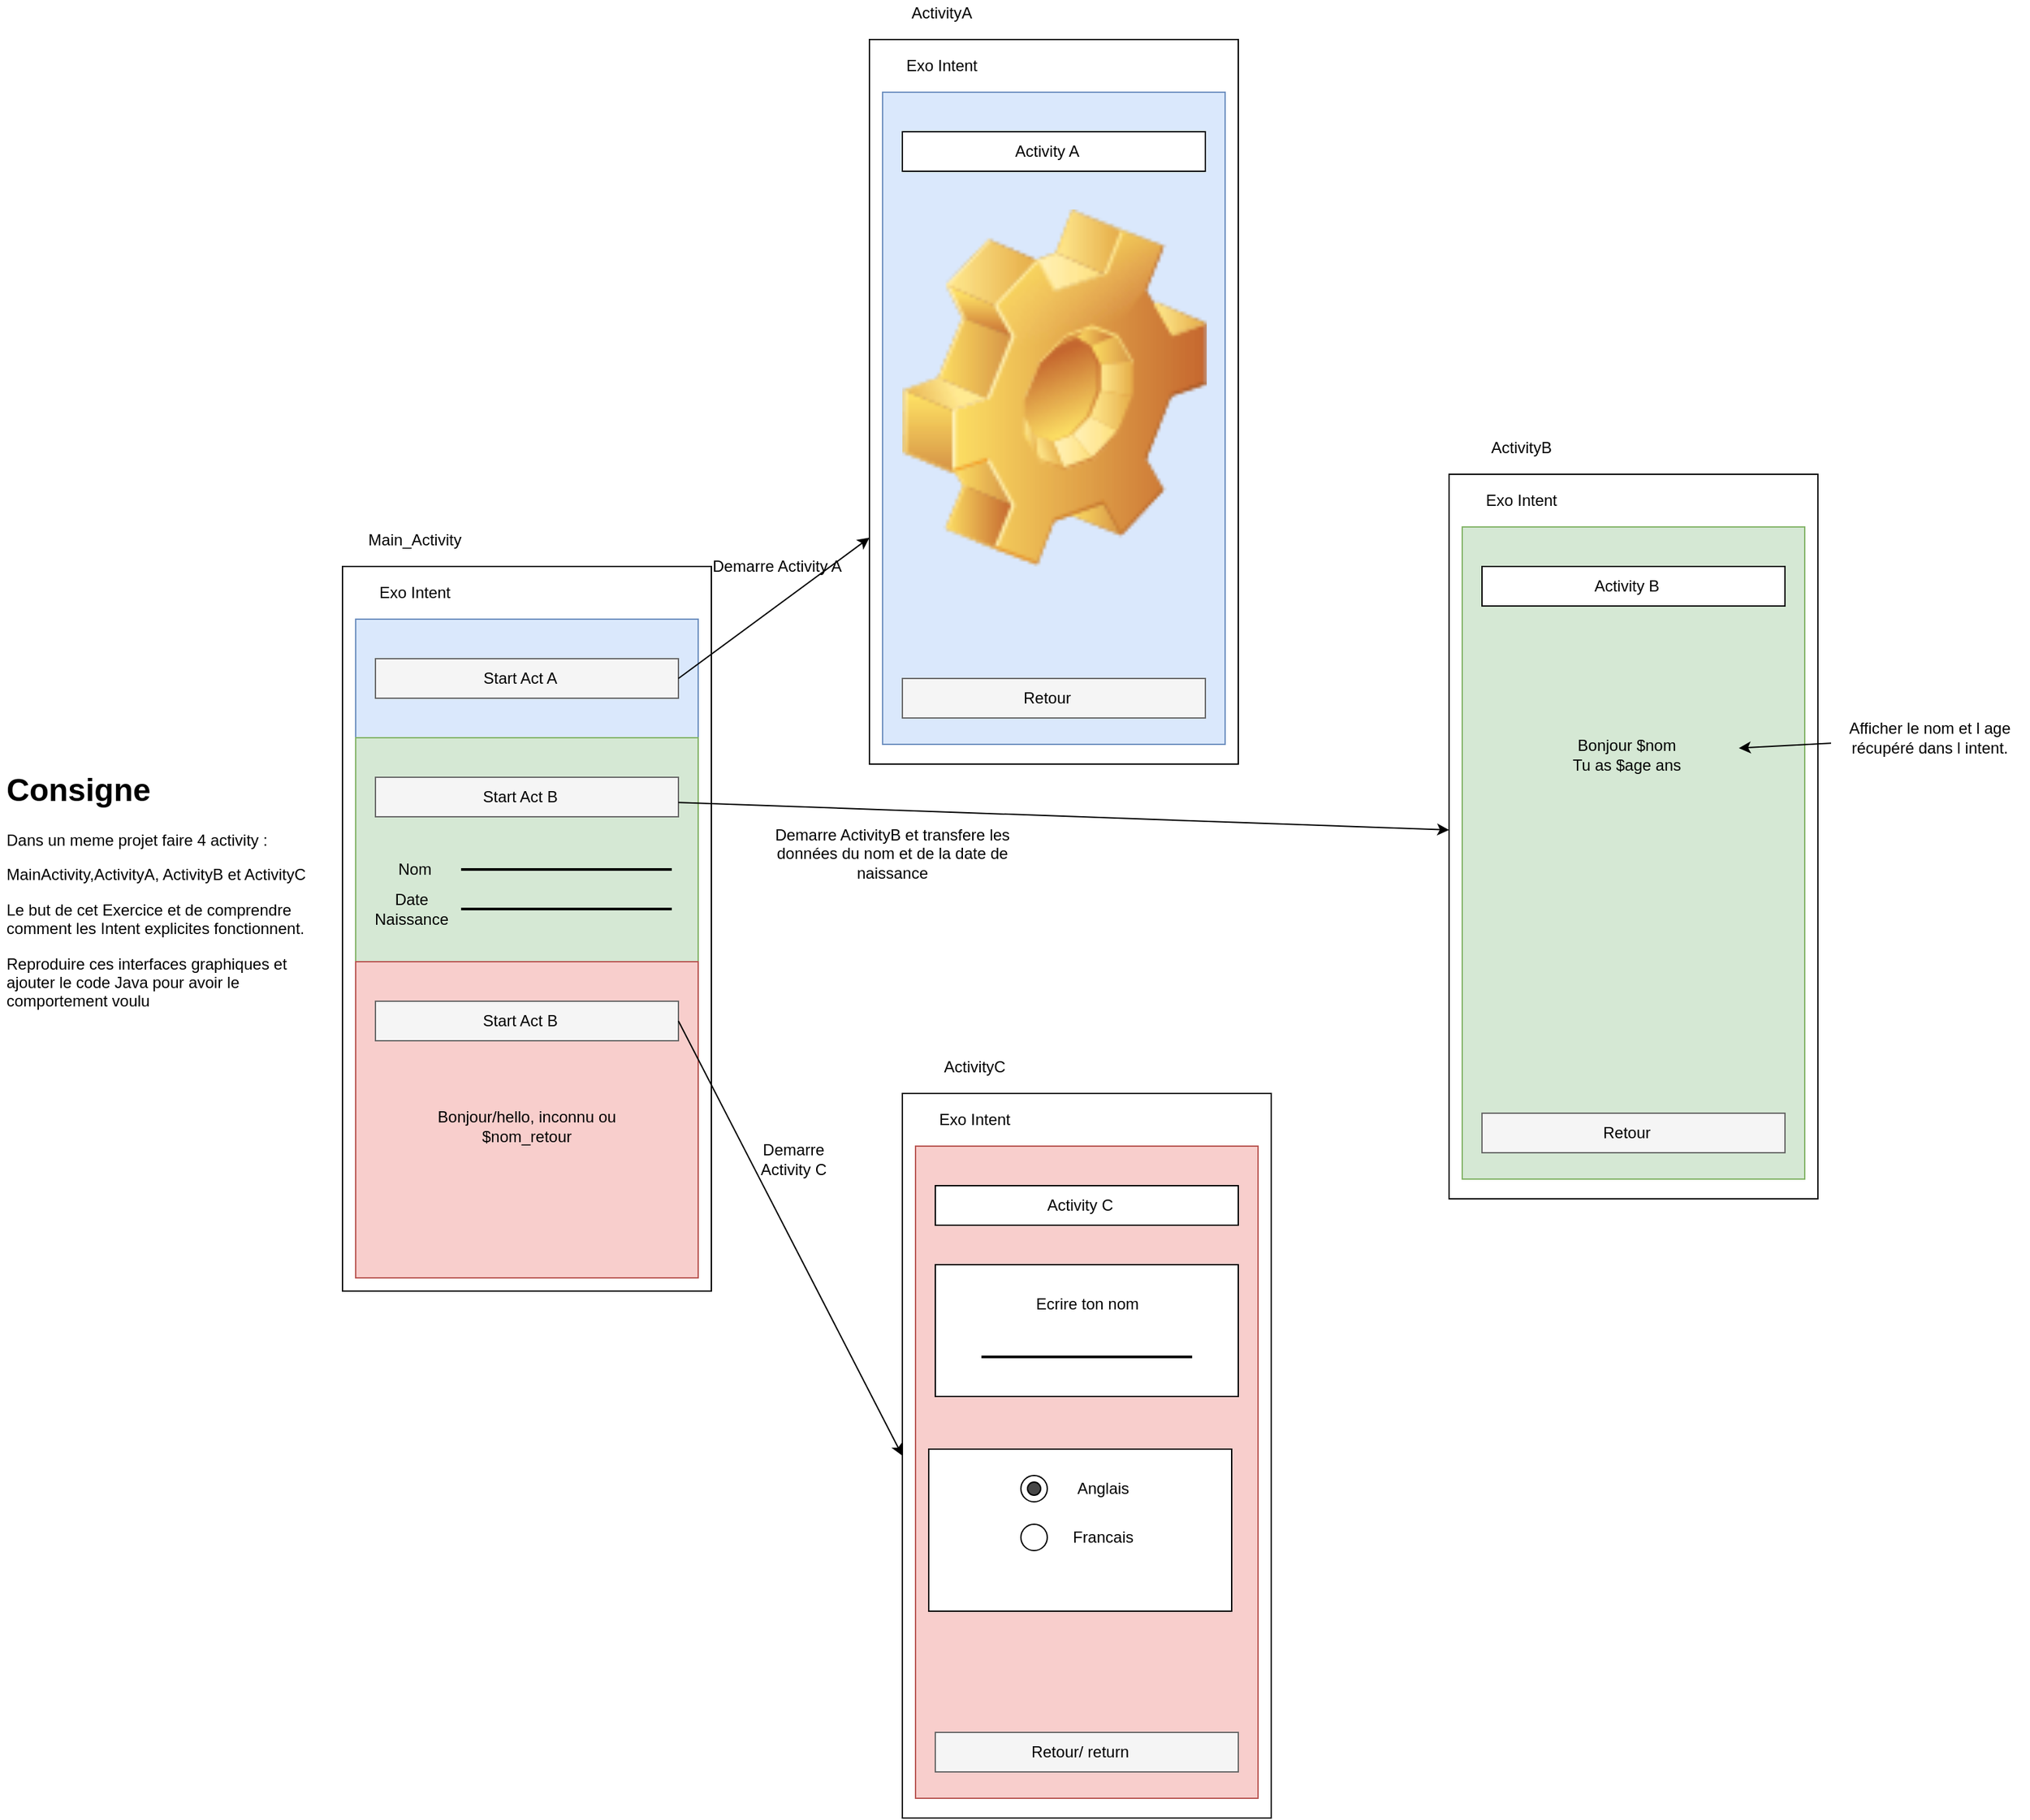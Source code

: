 <mxfile version="14.6.13" type="device"><diagram id="qKYciH_0tpMx4yyxgg5E" name="Page-1"><mxGraphModel dx="2088" dy="2215" grid="1" gridSize="10" guides="1" tooltips="1" connect="1" arrows="1" fold="1" page="1" pageScale="1" pageWidth="1169" pageHeight="1654" math="0" shadow="0"><root><mxCell id="0"/><mxCell id="1" parent="0"/><mxCell id="uBeoM1r_BeSPzZLG_bO7-1" value="" style="rounded=0;whiteSpace=wrap;html=1;" parent="1" vertex="1"><mxGeometry x="120" y="80" width="280" height="550" as="geometry"/></mxCell><mxCell id="uBeoM1r_BeSPzZLG_bO7-2" value="Exo Intent" style="text;html=1;strokeColor=none;fillColor=none;align=center;verticalAlign=middle;whiteSpace=wrap;rounded=0;" parent="1" vertex="1"><mxGeometry x="130" y="90" width="90" height="20" as="geometry"/></mxCell><mxCell id="uBeoM1r_BeSPzZLG_bO7-5" value="" style="rounded=0;whiteSpace=wrap;html=1;" parent="1" vertex="1"><mxGeometry x="130" y="120" width="260" height="500" as="geometry"/></mxCell><mxCell id="uBeoM1r_BeSPzZLG_bO7-12" value="Main_Activity" style="text;html=1;strokeColor=none;fillColor=none;align=center;verticalAlign=middle;whiteSpace=wrap;rounded=0;" parent="1" vertex="1"><mxGeometry x="130" y="50" width="90" height="20" as="geometry"/></mxCell><mxCell id="uBeoM1r_BeSPzZLG_bO7-15" value="&lt;h1&gt;Consigne&lt;/h1&gt;&lt;p&gt;Dans un meme projet faire 4 activity :&lt;/p&gt;&lt;p&gt;MainActivity,ActivityA, ActivityB et ActivityC&lt;/p&gt;&lt;p&gt;Le but de cet Exercice et de comprendre comment les Intent explicites fonctionnent.&lt;/p&gt;&lt;p&gt;Reproduire ces interfaces graphiques et ajouter le code Java pour avoir le comportement voulu&lt;/p&gt;&lt;p&gt;&lt;br&gt;&lt;/p&gt;" style="text;html=1;strokeColor=none;fillColor=none;spacing=5;spacingTop=-20;whiteSpace=wrap;overflow=hidden;rounded=0;" parent="1" vertex="1"><mxGeometry x="-140" y="230" width="250" height="190" as="geometry"/></mxCell><mxCell id="uZxn5VcryZvSBn0iyspM-3" value="" style="rounded=0;whiteSpace=wrap;html=1;fillColor=#dae8fc;strokeColor=#6c8ebf;" vertex="1" parent="1"><mxGeometry x="130" y="120" width="260" height="90" as="geometry"/></mxCell><mxCell id="uZxn5VcryZvSBn0iyspM-1" value="" style="rounded=0;whiteSpace=wrap;html=1;fillColor=#f5f5f5;strokeColor=#666666;fontColor=#333333;" vertex="1" parent="1"><mxGeometry x="145" y="150" width="230" height="30" as="geometry"/></mxCell><mxCell id="uZxn5VcryZvSBn0iyspM-2" value="Start Act A" style="text;html=1;strokeColor=none;fillColor=none;align=center;verticalAlign=middle;whiteSpace=wrap;rounded=0;" vertex="1" parent="1"><mxGeometry x="210" y="155" width="90" height="20" as="geometry"/></mxCell><mxCell id="uZxn5VcryZvSBn0iyspM-4" value="" style="rounded=0;whiteSpace=wrap;html=1;fillColor=#d5e8d4;strokeColor=#82b366;" vertex="1" parent="1"><mxGeometry x="130" y="210" width="260" height="170" as="geometry"/></mxCell><mxCell id="uZxn5VcryZvSBn0iyspM-5" value="Start Act A" style="text;html=1;strokeColor=none;fillColor=none;align=center;verticalAlign=middle;whiteSpace=wrap;rounded=0;" vertex="1" parent="1"><mxGeometry x="210" y="245" width="90" height="20" as="geometry"/></mxCell><mxCell id="uZxn5VcryZvSBn0iyspM-6" value="" style="rounded=0;whiteSpace=wrap;html=1;fillColor=#f5f5f5;strokeColor=#666666;fontColor=#333333;" vertex="1" parent="1"><mxGeometry x="145" y="240" width="230" height="30" as="geometry"/></mxCell><mxCell id="uZxn5VcryZvSBn0iyspM-7" value="Start Act B" style="text;html=1;strokeColor=none;fillColor=none;align=center;verticalAlign=middle;whiteSpace=wrap;rounded=0;" vertex="1" parent="1"><mxGeometry x="210" y="245" width="90" height="20" as="geometry"/></mxCell><mxCell id="uZxn5VcryZvSBn0iyspM-8" value="Nom" style="text;html=1;strokeColor=none;fillColor=none;align=center;verticalAlign=middle;whiteSpace=wrap;rounded=0;" vertex="1" parent="1"><mxGeometry x="155" y="300" width="40" height="20" as="geometry"/></mxCell><mxCell id="uZxn5VcryZvSBn0iyspM-12" value="" style="line;strokeWidth=2;html=1;" vertex="1" parent="1"><mxGeometry x="210" y="305" width="160" height="10" as="geometry"/></mxCell><mxCell id="uZxn5VcryZvSBn0iyspM-13" value="Date Naissance" style="text;html=1;strokeColor=none;fillColor=none;align=center;verticalAlign=middle;whiteSpace=wrap;rounded=0;" vertex="1" parent="1"><mxGeometry x="150" y="330" width="45" height="20" as="geometry"/></mxCell><mxCell id="uZxn5VcryZvSBn0iyspM-14" value="" style="line;strokeWidth=2;html=1;" vertex="1" parent="1"><mxGeometry x="210" y="335" width="160" height="10" as="geometry"/></mxCell><mxCell id="uZxn5VcryZvSBn0iyspM-17" value="" style="rounded=0;whiteSpace=wrap;html=1;fillColor=#f8cecc;strokeColor=#b85450;" vertex="1" parent="1"><mxGeometry x="130" y="380" width="260" height="240" as="geometry"/></mxCell><mxCell id="uZxn5VcryZvSBn0iyspM-15" value="" style="rounded=0;whiteSpace=wrap;html=1;fillColor=#f5f5f5;strokeColor=#666666;fontColor=#333333;" vertex="1" parent="1"><mxGeometry x="145" y="410" width="230" height="30" as="geometry"/></mxCell><mxCell id="uZxn5VcryZvSBn0iyspM-16" value="Start Act B" style="text;html=1;strokeColor=none;fillColor=none;align=center;verticalAlign=middle;whiteSpace=wrap;rounded=0;" vertex="1" parent="1"><mxGeometry x="210" y="415" width="90" height="20" as="geometry"/></mxCell><mxCell id="uZxn5VcryZvSBn0iyspM-18" value="Bonjour/hello, inconnu ou $nom_retour" style="text;html=1;strokeColor=none;fillColor=none;align=center;verticalAlign=middle;whiteSpace=wrap;rounded=0;" vertex="1" parent="1"><mxGeometry x="170" y="480" width="180" height="50" as="geometry"/></mxCell><mxCell id="uZxn5VcryZvSBn0iyspM-19" value="" style="rounded=0;whiteSpace=wrap;html=1;" vertex="1" parent="1"><mxGeometry x="520" y="-320" width="280" height="550" as="geometry"/></mxCell><mxCell id="uZxn5VcryZvSBn0iyspM-20" value="Exo Intent" style="text;html=1;strokeColor=none;fillColor=none;align=center;verticalAlign=middle;whiteSpace=wrap;rounded=0;" vertex="1" parent="1"><mxGeometry x="530" y="-310" width="90" height="20" as="geometry"/></mxCell><mxCell id="uZxn5VcryZvSBn0iyspM-21" value="" style="rounded=0;whiteSpace=wrap;html=1;" vertex="1" parent="1"><mxGeometry x="530" y="-280" width="260" height="495" as="geometry"/></mxCell><mxCell id="uZxn5VcryZvSBn0iyspM-22" value="ActivityA" style="text;html=1;strokeColor=none;fillColor=none;align=center;verticalAlign=middle;whiteSpace=wrap;rounded=0;" vertex="1" parent="1"><mxGeometry x="530" y="-350" width="90" height="20" as="geometry"/></mxCell><mxCell id="uZxn5VcryZvSBn0iyspM-23" value="" style="rounded=0;whiteSpace=wrap;html=1;fillColor=#dae8fc;strokeColor=#6c8ebf;" vertex="1" parent="1"><mxGeometry x="530" y="-280" width="260" height="495" as="geometry"/></mxCell><mxCell id="uZxn5VcryZvSBn0iyspM-24" value="" style="rounded=0;whiteSpace=wrap;html=1;" vertex="1" parent="1"><mxGeometry x="545" y="-250" width="230" height="30" as="geometry"/></mxCell><mxCell id="uZxn5VcryZvSBn0iyspM-25" value="Activity A" style="text;html=1;strokeColor=none;fillColor=none;align=center;verticalAlign=middle;whiteSpace=wrap;rounded=0;" vertex="1" parent="1"><mxGeometry x="610" y="-245" width="90" height="20" as="geometry"/></mxCell><mxCell id="uZxn5VcryZvSBn0iyspM-38" value="" style="rounded=0;whiteSpace=wrap;html=1;fillColor=#f5f5f5;strokeColor=#666666;fontColor=#333333;" vertex="1" parent="1"><mxGeometry x="545" y="165" width="230" height="30" as="geometry"/></mxCell><mxCell id="uZxn5VcryZvSBn0iyspM-39" value="Retour" style="text;html=1;strokeColor=none;fillColor=none;align=center;verticalAlign=middle;whiteSpace=wrap;rounded=0;" vertex="1" parent="1"><mxGeometry x="610" y="170" width="90" height="20" as="geometry"/></mxCell><mxCell id="uZxn5VcryZvSBn0iyspM-40" value="" style="shape=image;html=1;verticalLabelPosition=bottom;verticalAlign=top;imageAspect=1;aspect=fixed;image=img/clipart/Gear_128x128.png" vertex="1" parent="1"><mxGeometry x="545" y="-191" width="231.02" height="271" as="geometry"/></mxCell><mxCell id="uZxn5VcryZvSBn0iyspM-41" value="" style="rounded=0;whiteSpace=wrap;html=1;" vertex="1" parent="1"><mxGeometry x="960" y="10" width="280" height="550" as="geometry"/></mxCell><mxCell id="uZxn5VcryZvSBn0iyspM-42" value="Exo Intent" style="text;html=1;strokeColor=none;fillColor=none;align=center;verticalAlign=middle;whiteSpace=wrap;rounded=0;" vertex="1" parent="1"><mxGeometry x="970" y="20" width="90" height="20" as="geometry"/></mxCell><mxCell id="uZxn5VcryZvSBn0iyspM-43" value="" style="rounded=0;whiteSpace=wrap;html=1;" vertex="1" parent="1"><mxGeometry x="970" y="50" width="260" height="495" as="geometry"/></mxCell><mxCell id="uZxn5VcryZvSBn0iyspM-44" value="ActivityB" style="text;html=1;strokeColor=none;fillColor=none;align=center;verticalAlign=middle;whiteSpace=wrap;rounded=0;" vertex="1" parent="1"><mxGeometry x="970" y="-20" width="90" height="20" as="geometry"/></mxCell><mxCell id="uZxn5VcryZvSBn0iyspM-45" value="" style="rounded=0;whiteSpace=wrap;html=1;fillColor=#d5e8d4;strokeColor=#82b366;" vertex="1" parent="1"><mxGeometry x="970" y="50" width="260" height="495" as="geometry"/></mxCell><mxCell id="uZxn5VcryZvSBn0iyspM-46" value="" style="rounded=0;whiteSpace=wrap;html=1;" vertex="1" parent="1"><mxGeometry x="985" y="80" width="230" height="30" as="geometry"/></mxCell><mxCell id="uZxn5VcryZvSBn0iyspM-47" value="Activity B" style="text;html=1;strokeColor=none;fillColor=none;align=center;verticalAlign=middle;whiteSpace=wrap;rounded=0;" vertex="1" parent="1"><mxGeometry x="1050" y="85" width="90" height="20" as="geometry"/></mxCell><mxCell id="uZxn5VcryZvSBn0iyspM-48" value="" style="rounded=0;whiteSpace=wrap;html=1;fillColor=#f5f5f5;strokeColor=#666666;fontColor=#333333;" vertex="1" parent="1"><mxGeometry x="985" y="495" width="230" height="30" as="geometry"/></mxCell><mxCell id="uZxn5VcryZvSBn0iyspM-49" value="Retour" style="text;html=1;strokeColor=none;fillColor=none;align=center;verticalAlign=middle;whiteSpace=wrap;rounded=0;" vertex="1" parent="1"><mxGeometry x="1050" y="500" width="90" height="20" as="geometry"/></mxCell><mxCell id="uZxn5VcryZvSBn0iyspM-51" value="" style="rounded=0;whiteSpace=wrap;html=1;" vertex="1" parent="1"><mxGeometry x="545" y="480" width="280" height="550" as="geometry"/></mxCell><mxCell id="uZxn5VcryZvSBn0iyspM-52" value="Exo Intent" style="text;html=1;strokeColor=none;fillColor=none;align=center;verticalAlign=middle;whiteSpace=wrap;rounded=0;" vertex="1" parent="1"><mxGeometry x="555" y="490" width="90" height="20" as="geometry"/></mxCell><mxCell id="uZxn5VcryZvSBn0iyspM-53" value="" style="rounded=0;whiteSpace=wrap;html=1;" vertex="1" parent="1"><mxGeometry x="555" y="520" width="260" height="495" as="geometry"/></mxCell><mxCell id="uZxn5VcryZvSBn0iyspM-54" value="ActivityC" style="text;html=1;strokeColor=none;fillColor=none;align=center;verticalAlign=middle;whiteSpace=wrap;rounded=0;" vertex="1" parent="1"><mxGeometry x="555" y="450" width="90" height="20" as="geometry"/></mxCell><mxCell id="uZxn5VcryZvSBn0iyspM-55" value="" style="rounded=0;whiteSpace=wrap;html=1;fillColor=#f8cecc;strokeColor=#b85450;" vertex="1" parent="1"><mxGeometry x="555" y="520" width="260" height="495" as="geometry"/></mxCell><mxCell id="uZxn5VcryZvSBn0iyspM-56" value="" style="rounded=0;whiteSpace=wrap;html=1;" vertex="1" parent="1"><mxGeometry x="570" y="550" width="230" height="30" as="geometry"/></mxCell><mxCell id="uZxn5VcryZvSBn0iyspM-57" value="Activity C" style="text;html=1;strokeColor=none;fillColor=none;align=center;verticalAlign=middle;whiteSpace=wrap;rounded=0;" vertex="1" parent="1"><mxGeometry x="635" y="555" width="90" height="20" as="geometry"/></mxCell><mxCell id="uZxn5VcryZvSBn0iyspM-58" value="" style="rounded=0;whiteSpace=wrap;html=1;fillColor=#f5f5f5;strokeColor=#666666;fontColor=#333333;" vertex="1" parent="1"><mxGeometry x="570" y="965" width="230" height="30" as="geometry"/></mxCell><mxCell id="uZxn5VcryZvSBn0iyspM-59" value="Retour/ return" style="text;html=1;strokeColor=none;fillColor=none;align=center;verticalAlign=middle;whiteSpace=wrap;rounded=0;" vertex="1" parent="1"><mxGeometry x="635" y="970" width="90" height="20" as="geometry"/></mxCell><mxCell id="uZxn5VcryZvSBn0iyspM-62" value="Bonjour $nom&lt;br&gt;Tu as $age ans" style="text;html=1;strokeColor=none;fillColor=none;align=center;verticalAlign=middle;whiteSpace=wrap;rounded=0;" vertex="1" parent="1"><mxGeometry x="1010" y="195" width="170" height="55" as="geometry"/></mxCell><mxCell id="uZxn5VcryZvSBn0iyspM-63" value="" style="rounded=0;whiteSpace=wrap;html=1;" vertex="1" parent="1"><mxGeometry x="570" y="610" width="230" height="100" as="geometry"/></mxCell><mxCell id="uZxn5VcryZvSBn0iyspM-65" value="Ecrire ton nom" style="text;html=1;strokeColor=none;fillColor=none;align=center;verticalAlign=middle;whiteSpace=wrap;rounded=0;" vertex="1" parent="1"><mxGeometry x="607.5" y="630" width="155" height="20" as="geometry"/></mxCell><mxCell id="uZxn5VcryZvSBn0iyspM-66" value="" style="line;strokeWidth=2;html=1;" vertex="1" parent="1"><mxGeometry x="605" y="675" width="160" height="10" as="geometry"/></mxCell><mxCell id="uZxn5VcryZvSBn0iyspM-67" value="" style="rounded=0;whiteSpace=wrap;html=1;" vertex="1" parent="1"><mxGeometry x="565" y="750" width="230" height="123" as="geometry"/></mxCell><mxCell id="uZxn5VcryZvSBn0iyspM-68" value="" style="ellipse;whiteSpace=wrap;html=1;aspect=fixed;" vertex="1" parent="1"><mxGeometry x="635" y="770" width="20" height="20" as="geometry"/></mxCell><mxCell id="uZxn5VcryZvSBn0iyspM-69" value="Anglais" style="text;html=1;strokeColor=none;fillColor=none;align=center;verticalAlign=middle;whiteSpace=wrap;rounded=0;" vertex="1" parent="1"><mxGeometry x="670" y="770" width="55" height="20" as="geometry"/></mxCell><mxCell id="uZxn5VcryZvSBn0iyspM-70" value="Francais" style="text;html=1;strokeColor=none;fillColor=none;align=center;verticalAlign=middle;whiteSpace=wrap;rounded=0;" vertex="1" parent="1"><mxGeometry x="670" y="807" width="55" height="20" as="geometry"/></mxCell><mxCell id="uZxn5VcryZvSBn0iyspM-71" value="" style="ellipse;whiteSpace=wrap;html=1;aspect=fixed;" vertex="1" parent="1"><mxGeometry x="635" y="807" width="20" height="20" as="geometry"/></mxCell><mxCell id="uZxn5VcryZvSBn0iyspM-73" value="" style="ellipse;whiteSpace=wrap;html=1;aspect=fixed;fillColor=#474747;" vertex="1" parent="1"><mxGeometry x="640" y="775" width="10" height="10" as="geometry"/></mxCell><mxCell id="uZxn5VcryZvSBn0iyspM-78" value="Demarre Activity A" style="text;html=1;strokeColor=none;fillColor=none;align=center;verticalAlign=middle;whiteSpace=wrap;rounded=0;" vertex="1" parent="1"><mxGeometry x="390" y="70" width="120" height="20" as="geometry"/></mxCell><mxCell id="uZxn5VcryZvSBn0iyspM-75" style="rounded=0;orthogonalLoop=1;jettySize=auto;html=1;exitX=1;exitY=0.5;exitDx=0;exitDy=0;" edge="1" parent="1" source="uZxn5VcryZvSBn0iyspM-1" target="uZxn5VcryZvSBn0iyspM-19"><mxGeometry relative="1" as="geometry"/></mxCell><mxCell id="uZxn5VcryZvSBn0iyspM-76" style="edgeStyle=none;rounded=0;orthogonalLoop=1;jettySize=auto;html=1;" edge="1" parent="1" source="uZxn5VcryZvSBn0iyspM-6" target="uZxn5VcryZvSBn0iyspM-41"><mxGeometry relative="1" as="geometry"/></mxCell><mxCell id="uZxn5VcryZvSBn0iyspM-80" value="Demarre ActivityB et transfere les données du nom et de la date de naissance" style="text;html=1;strokeColor=none;fillColor=none;align=center;verticalAlign=middle;whiteSpace=wrap;rounded=0;" vertex="1" parent="1"><mxGeometry x="425" y="275" width="225" height="45" as="geometry"/></mxCell><mxCell id="uZxn5VcryZvSBn0iyspM-82" style="edgeStyle=none;rounded=0;orthogonalLoop=1;jettySize=auto;html=1;" edge="1" parent="1" source="uZxn5VcryZvSBn0iyspM-81" target="uZxn5VcryZvSBn0iyspM-62"><mxGeometry relative="1" as="geometry"/></mxCell><mxCell id="uZxn5VcryZvSBn0iyspM-81" value="Afficher le nom et l age récupéré dans l intent." style="text;html=1;strokeColor=none;fillColor=none;align=center;verticalAlign=middle;whiteSpace=wrap;rounded=0;" vertex="1" parent="1"><mxGeometry x="1250" y="190" width="150" height="40" as="geometry"/></mxCell><mxCell id="uZxn5VcryZvSBn0iyspM-77" style="edgeStyle=none;rounded=0;orthogonalLoop=1;jettySize=auto;html=1;entryX=0;entryY=0.5;entryDx=0;entryDy=0;exitX=1;exitY=0.5;exitDx=0;exitDy=0;" edge="1" parent="1" source="uZxn5VcryZvSBn0iyspM-15" target="uZxn5VcryZvSBn0iyspM-51"><mxGeometry relative="1" as="geometry"/></mxCell><mxCell id="uZxn5VcryZvSBn0iyspM-83" value="Demarre Activity C" style="text;html=1;strokeColor=none;fillColor=none;align=center;verticalAlign=middle;whiteSpace=wrap;rounded=0;" vertex="1" parent="1"><mxGeometry x="425" y="520" width="75" height="20" as="geometry"/></mxCell></root></mxGraphModel></diagram></mxfile>